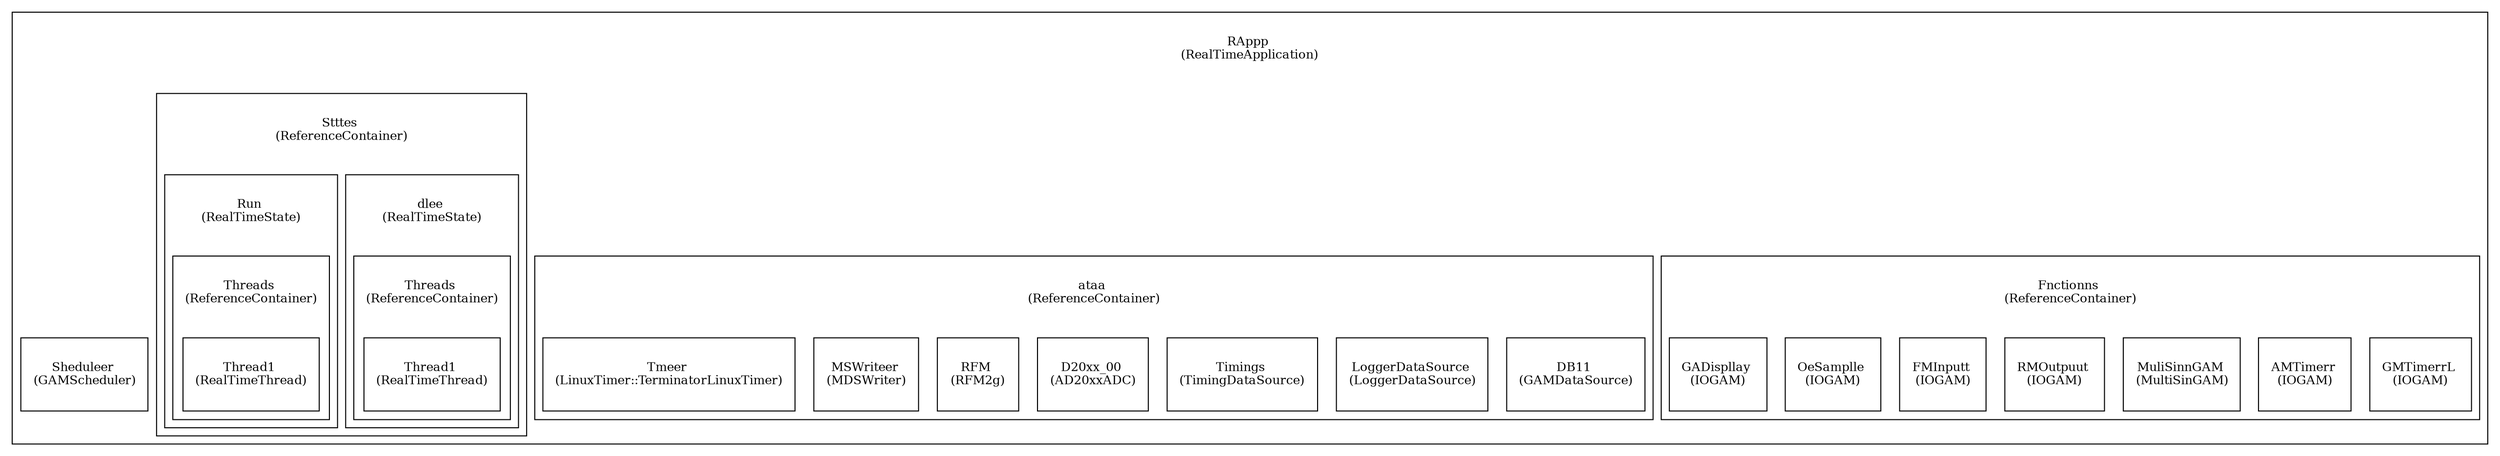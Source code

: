 digraph G {
bgcolor=white
subgraph cluster_RAppp {
label=<<TABLE border="0" cellborder="0"><TR><TD width="60" height="60"><font point-size="12">RAppp <BR/>(RealTimeApplication)</font></TD></TR></TABLE>>
subgraph cluster_RApppFnctionns {
label=<<TABLE border="0" cellborder="0"><TR><TD width="60" height="60"><font point-size="12">Fnctionns <BR/>(ReferenceContainer)</font></TD></TR></TABLE>>
RApppFnctionnsGMTimerrL [shape=record, style=filled, fillcolor=white, color=black,label=<<TABLE border="0" cellborder="0"><TR><TD width="60" height="60"><font point-size="12">GMTimerrL <BR/>(IOGAM)</font></TD></TR></TABLE>>]
RApppFnctionnsAMTimerr [shape=record, style=filled, fillcolor=white, color=black,label=<<TABLE border="0" cellborder="0"><TR><TD width="60" height="60"><font point-size="12">AMTimerr <BR/>(IOGAM)</font></TD></TR></TABLE>>]
RApppFnctionnsMuliSinnGAM [shape=record, style=filled, fillcolor=white, color=black,label=<<TABLE border="0" cellborder="0"><TR><TD width="60" height="60"><font point-size="12">MuliSinnGAM <BR/>(MultiSinGAM)</font></TD></TR></TABLE>>]
RApppFnctionnsRMOutpuut [shape=record, style=filled, fillcolor=white, color=black,label=<<TABLE border="0" cellborder="0"><TR><TD width="60" height="60"><font point-size="12">RMOutpuut <BR/>(IOGAM)</font></TD></TR></TABLE>>]
RApppFnctionnsFMInputt [shape=record, style=filled, fillcolor=white, color=black,label=<<TABLE border="0" cellborder="0"><TR><TD width="60" height="60"><font point-size="12">FMInputt <BR/>(IOGAM)</font></TD></TR></TABLE>>]
RApppFnctionnsOeSamplle [shape=record, style=filled, fillcolor=white, color=black,label=<<TABLE border="0" cellborder="0"><TR><TD width="60" height="60"><font point-size="12">OeSamplle <BR/>(IOGAM)</font></TD></TR></TABLE>>]
RApppFnctionnsGADispllay [shape=record, style=filled, fillcolor=white, color=black,label=<<TABLE border="0" cellborder="0"><TR><TD width="60" height="60"><font point-size="12">GADispllay <BR/>(IOGAM)</font></TD></TR></TABLE>>]
}
subgraph cluster_RApppataa {
label=<<TABLE border="0" cellborder="0"><TR><TD width="60" height="60"><font point-size="12">ataa <BR/>(ReferenceContainer)</font></TD></TR></TABLE>>
RApppataaDB11 [shape=record, style=filled, fillcolor=white, color=black,label=<<TABLE border="0" cellborder="0"><TR><TD width="60" height="60"><font point-size="12">DB11 <BR/>(GAMDataSource)</font></TD></TR></TABLE>>]
RApppataaLoggerDataSource [shape=record, style=filled, fillcolor=white, color=black,label=<<TABLE border="0" cellborder="0"><TR><TD width="60" height="60"><font point-size="12">LoggerDataSource <BR/>(LoggerDataSource)</font></TD></TR></TABLE>>]
RApppataaTimings [shape=record, style=filled, fillcolor=white, color=black,label=<<TABLE border="0" cellborder="0"><TR><TD width="60" height="60"><font point-size="12">Timings <BR/>(TimingDataSource)</font></TD></TR></TABLE>>]
RApppataaD20xx_00 [shape=record, style=filled, fillcolor=white, color=black,label=<<TABLE border="0" cellborder="0"><TR><TD width="60" height="60"><font point-size="12">D20xx_00 <BR/>(AD20xxADC)</font></TD></TR></TABLE>>]
RApppataaRFM [shape=record, style=filled, fillcolor=white, color=black,label=<<TABLE border="0" cellborder="0"><TR><TD width="60" height="60"><font point-size="12">RFM <BR/>(RFM2g)</font></TD></TR></TABLE>>]
RApppataaMSWriteer [shape=record, style=filled, fillcolor=white, color=black,label=<<TABLE border="0" cellborder="0"><TR><TD width="60" height="60"><font point-size="12">MSWriteer <BR/>(MDSWriter)</font></TD></TR></TABLE>>]
RApppataaTmeer [shape=record, style=filled, fillcolor=white, color=black,label=<<TABLE border="0" cellborder="0"><TR><TD width="60" height="60"><font point-size="12">Tmeer <BR/>(LinuxTimer::TerminatorLinuxTimer)</font></TD></TR></TABLE>>]
}
subgraph cluster_RApppStttes {
label=<<TABLE border="0" cellborder="0"><TR><TD width="60" height="60"><font point-size="12">Stttes <BR/>(ReferenceContainer)</font></TD></TR></TABLE>>
subgraph cluster_RApppStttesdlee {
label=<<TABLE border="0" cellborder="0"><TR><TD width="60" height="60"><font point-size="12">dlee <BR/>(RealTimeState)</font></TD></TR></TABLE>>
subgraph cluster_RApppStttesdleeThreads {
label=<<TABLE border="0" cellborder="0"><TR><TD width="60" height="60"><font point-size="12">Threads <BR/>(ReferenceContainer)</font></TD></TR></TABLE>>
RApppStttesdleeThreadsThread1 [shape=record, style=filled, fillcolor=white, color=black,label=<<TABLE border="0" cellborder="0"><TR><TD width="60" height="60"><font point-size="12">Thread1 <BR/>(RealTimeThread)</font></TD></TR></TABLE>>]
}
}
subgraph cluster_RApppStttesRun {
label=<<TABLE border="0" cellborder="0"><TR><TD width="60" height="60"><font point-size="12">Run <BR/>(RealTimeState)</font></TD></TR></TABLE>>
subgraph cluster_RApppStttesRunThreads {
label=<<TABLE border="0" cellborder="0"><TR><TD width="60" height="60"><font point-size="12">Threads <BR/>(ReferenceContainer)</font></TD></TR></TABLE>>
RApppStttesRunThreadsThread1 [shape=record, style=filled, fillcolor=white, color=black,label=<<TABLE border="0" cellborder="0"><TR><TD width="60" height="60"><font point-size="12">Thread1 <BR/>(RealTimeThread)</font></TD></TR></TABLE>>]
}
}
}
RApppSheduleer [shape=record, style=filled, fillcolor=white, color=black,label=<<TABLE border="0" cellborder="0"><TR><TD width="60" height="60"><font point-size="12">Sheduleer <BR/>(GAMScheduler)</font></TD></TR></TABLE>>]
}
}
